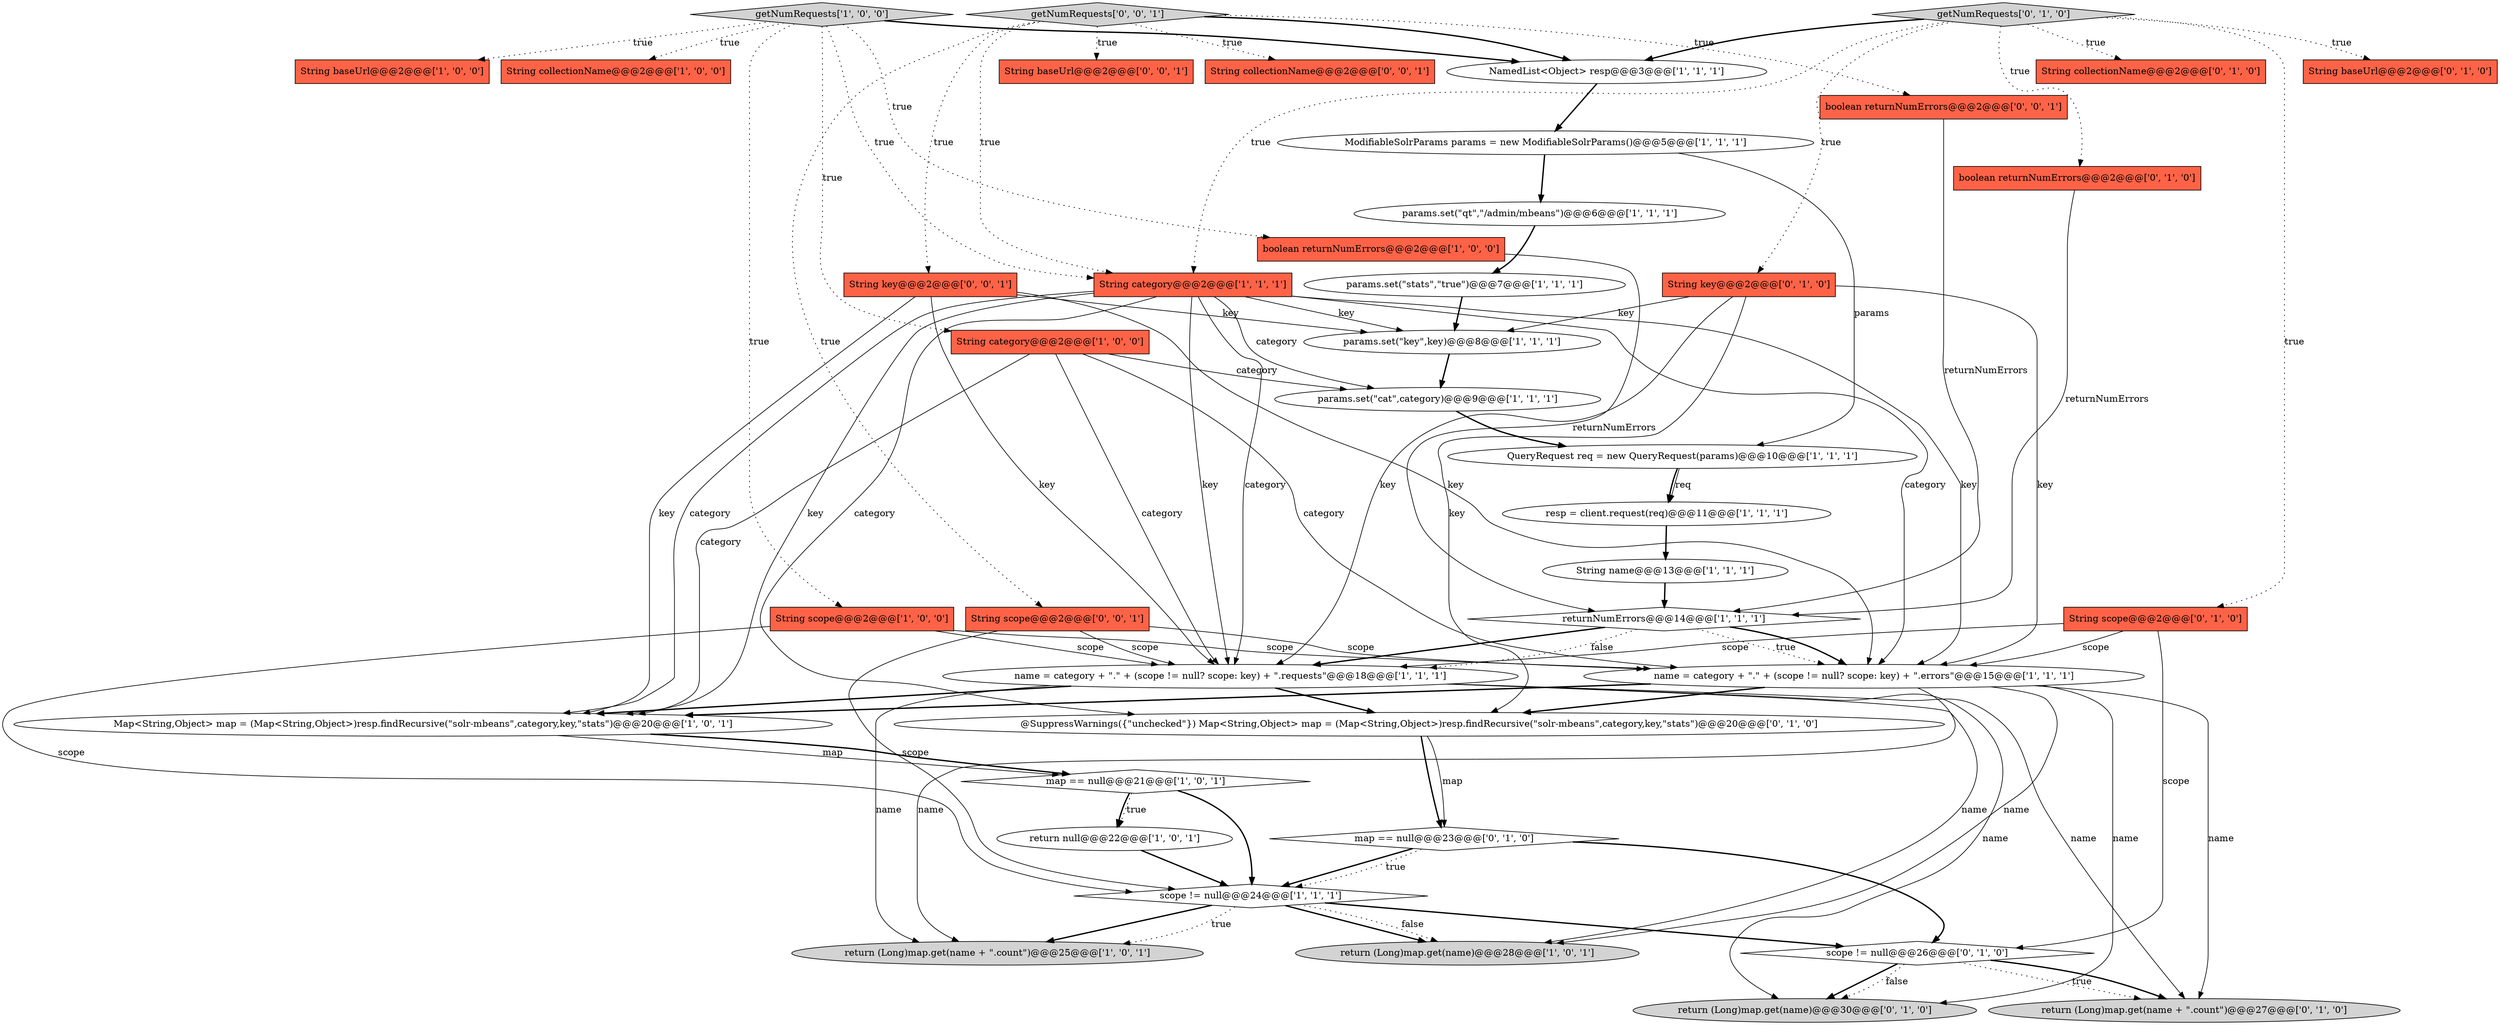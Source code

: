 digraph {
12 [style = filled, label = "String baseUrl@@@2@@@['1', '0', '0']", fillcolor = tomato, shape = box image = "AAA0AAABBB1BBB"];
21 [style = filled, label = "String collectionName@@@2@@@['1', '0', '0']", fillcolor = tomato, shape = box image = "AAA0AAABBB1BBB"];
27 [style = filled, label = "return (Long)map.get(name)@@@30@@@['0', '1', '0']", fillcolor = lightgray, shape = ellipse image = "AAA0AAABBB2BBB"];
7 [style = filled, label = "map == null@@@21@@@['1', '0', '1']", fillcolor = white, shape = diamond image = "AAA0AAABBB1BBB"];
6 [style = filled, label = "name = category + \".\" + (scope != null? scope: key) + \".requests\"@@@18@@@['1', '1', '1']", fillcolor = white, shape = ellipse image = "AAA0AAABBB1BBB"];
5 [style = filled, label = "name = category + \".\" + (scope != null? scope: key) + \".errors\"@@@15@@@['1', '1', '1']", fillcolor = white, shape = ellipse image = "AAA0AAABBB1BBB"];
19 [style = filled, label = "return null@@@22@@@['1', '0', '1']", fillcolor = white, shape = ellipse image = "AAA0AAABBB1BBB"];
41 [style = filled, label = "String baseUrl@@@2@@@['0', '0', '1']", fillcolor = tomato, shape = box image = "AAA0AAABBB3BBB"];
16 [style = filled, label = "NamedList<Object> resp@@@3@@@['1', '1', '1']", fillcolor = white, shape = ellipse image = "AAA0AAABBB1BBB"];
36 [style = filled, label = "String scope@@@2@@@['0', '0', '1']", fillcolor = tomato, shape = box image = "AAA0AAABBB3BBB"];
35 [style = filled, label = "return (Long)map.get(name + \".count\")@@@27@@@['0', '1', '0']", fillcolor = lightgray, shape = ellipse image = "AAA0AAABBB2BBB"];
4 [style = filled, label = "resp = client.request(req)@@@11@@@['1', '1', '1']", fillcolor = white, shape = ellipse image = "AAA0AAABBB1BBB"];
22 [style = filled, label = "return (Long)map.get(name + \".count\")@@@25@@@['1', '0', '1']", fillcolor = lightgray, shape = ellipse image = "AAA0AAABBB1BBB"];
34 [style = filled, label = "String collectionName@@@2@@@['0', '1', '0']", fillcolor = tomato, shape = box image = "AAA0AAABBB2BBB"];
24 [style = filled, label = "String name@@@13@@@['1', '1', '1']", fillcolor = white, shape = ellipse image = "AAA0AAABBB1BBB"];
40 [style = filled, label = "String collectionName@@@2@@@['0', '0', '1']", fillcolor = tomato, shape = box image = "AAA0AAABBB3BBB"];
33 [style = filled, label = "boolean returnNumErrors@@@2@@@['0', '1', '0']", fillcolor = tomato, shape = box image = "AAA0AAABBB2BBB"];
13 [style = filled, label = "returnNumErrors@@@14@@@['1', '1', '1']", fillcolor = white, shape = diamond image = "AAA0AAABBB1BBB"];
28 [style = filled, label = "String baseUrl@@@2@@@['0', '1', '0']", fillcolor = tomato, shape = box image = "AAA0AAABBB2BBB"];
23 [style = filled, label = "String category@@@2@@@['1', '1', '1']", fillcolor = tomato, shape = box image = "AAA0AAABBB1BBB"];
32 [style = filled, label = "@SuppressWarnings({\"unchecked\"}) Map<String,Object> map = (Map<String,Object>)resp.findRecursive(\"solr-mbeans\",category,key,\"stats\")@@@20@@@['0', '1', '0']", fillcolor = white, shape = ellipse image = "AAA0AAABBB2BBB"];
25 [style = filled, label = "scope != null@@@26@@@['0', '1', '0']", fillcolor = white, shape = diamond image = "AAA0AAABBB2BBB"];
15 [style = filled, label = "params.set(\"cat\",category)@@@9@@@['1', '1', '1']", fillcolor = white, shape = ellipse image = "AAA0AAABBB1BBB"];
29 [style = filled, label = "String key@@@2@@@['0', '1', '0']", fillcolor = tomato, shape = box image = "AAA0AAABBB2BBB"];
11 [style = filled, label = "getNumRequests['1', '0', '0']", fillcolor = lightgray, shape = diamond image = "AAA0AAABBB1BBB"];
9 [style = filled, label = "String category@@@2@@@['1', '0', '0']", fillcolor = tomato, shape = box image = "AAA0AAABBB1BBB"];
2 [style = filled, label = "ModifiableSolrParams params = new ModifiableSolrParams()@@@5@@@['1', '1', '1']", fillcolor = white, shape = ellipse image = "AAA0AAABBB1BBB"];
14 [style = filled, label = "String scope@@@2@@@['1', '0', '0']", fillcolor = tomato, shape = box image = "AAA0AAABBB1BBB"];
30 [style = filled, label = "getNumRequests['0', '1', '0']", fillcolor = lightgray, shape = diamond image = "AAA0AAABBB2BBB"];
10 [style = filled, label = "boolean returnNumErrors@@@2@@@['1', '0', '0']", fillcolor = tomato, shape = box image = "AAA0AAABBB1BBB"];
1 [style = filled, label = "scope != null@@@24@@@['1', '1', '1']", fillcolor = white, shape = diamond image = "AAA0AAABBB1BBB"];
17 [style = filled, label = "QueryRequest req = new QueryRequest(params)@@@10@@@['1', '1', '1']", fillcolor = white, shape = ellipse image = "AAA0AAABBB1BBB"];
37 [style = filled, label = "String key@@@2@@@['0', '0', '1']", fillcolor = tomato, shape = box image = "AAA0AAABBB3BBB"];
39 [style = filled, label = "getNumRequests['0', '0', '1']", fillcolor = lightgray, shape = diamond image = "AAA0AAABBB3BBB"];
31 [style = filled, label = "String scope@@@2@@@['0', '1', '0']", fillcolor = tomato, shape = box image = "AAA0AAABBB2BBB"];
0 [style = filled, label = "params.set(\"stats\",\"true\")@@@7@@@['1', '1', '1']", fillcolor = white, shape = ellipse image = "AAA0AAABBB1BBB"];
38 [style = filled, label = "boolean returnNumErrors@@@2@@@['0', '0', '1']", fillcolor = tomato, shape = box image = "AAA0AAABBB3BBB"];
26 [style = filled, label = "map == null@@@23@@@['0', '1', '0']", fillcolor = white, shape = diamond image = "AAA0AAABBB2BBB"];
8 [style = filled, label = "Map<String,Object> map = (Map<String,Object>)resp.findRecursive(\"solr-mbeans\",category,key,\"stats\")@@@20@@@['1', '0', '1']", fillcolor = white, shape = ellipse image = "AAA0AAABBB1BBB"];
20 [style = filled, label = "return (Long)map.get(name)@@@28@@@['1', '0', '1']", fillcolor = lightgray, shape = ellipse image = "AAA0AAABBB1BBB"];
18 [style = filled, label = "params.set(\"qt\",\"/admin/mbeans\")@@@6@@@['1', '1', '1']", fillcolor = white, shape = ellipse image = "AAA0AAABBB1BBB"];
3 [style = filled, label = "params.set(\"key\",key)@@@8@@@['1', '1', '1']", fillcolor = white, shape = ellipse image = "AAA0AAABBB1BBB"];
39->36 [style = dotted, label="true"];
9->5 [style = solid, label="category"];
13->6 [style = dotted, label="false"];
25->35 [style = dotted, label="true"];
11->12 [style = dotted, label="true"];
1->20 [style = bold, label=""];
13->5 [style = dotted, label="true"];
37->6 [style = solid, label="key"];
1->20 [style = dotted, label="false"];
25->35 [style = bold, label=""];
31->5 [style = solid, label="scope"];
19->1 [style = bold, label=""];
15->17 [style = bold, label=""];
5->27 [style = solid, label="name"];
5->22 [style = solid, label="name"];
23->8 [style = solid, label="key"];
6->22 [style = solid, label="name"];
18->0 [style = bold, label=""];
31->6 [style = solid, label="scope"];
30->33 [style = dotted, label="true"];
29->32 [style = solid, label="key"];
23->5 [style = solid, label="category"];
6->32 [style = bold, label=""];
0->3 [style = bold, label=""];
11->16 [style = bold, label=""];
9->6 [style = solid, label="category"];
7->1 [style = bold, label=""];
11->10 [style = dotted, label="true"];
26->1 [style = bold, label=""];
5->20 [style = solid, label="name"];
1->22 [style = dotted, label="true"];
11->14 [style = dotted, label="true"];
14->5 [style = solid, label="scope"];
8->7 [style = solid, label="map"];
31->25 [style = solid, label="scope"];
2->18 [style = bold, label=""];
6->20 [style = solid, label="name"];
23->8 [style = solid, label="category"];
32->26 [style = bold, label=""];
25->27 [style = bold, label=""];
30->29 [style = dotted, label="true"];
9->15 [style = solid, label="category"];
26->1 [style = dotted, label="true"];
30->23 [style = dotted, label="true"];
13->5 [style = bold, label=""];
39->40 [style = dotted, label="true"];
30->28 [style = dotted, label="true"];
29->6 [style = solid, label="key"];
24->13 [style = bold, label=""];
29->5 [style = solid, label="key"];
32->26 [style = solid, label="map"];
4->24 [style = bold, label=""];
39->16 [style = bold, label=""];
23->6 [style = solid, label="key"];
25->27 [style = dotted, label="false"];
11->9 [style = dotted, label="true"];
23->5 [style = solid, label="key"];
30->34 [style = dotted, label="true"];
5->32 [style = bold, label=""];
39->23 [style = dotted, label="true"];
39->37 [style = dotted, label="true"];
6->27 [style = solid, label="name"];
9->8 [style = solid, label="category"];
38->13 [style = solid, label="returnNumErrors"];
13->6 [style = bold, label=""];
6->35 [style = solid, label="name"];
37->5 [style = solid, label="key"];
7->19 [style = bold, label=""];
1->25 [style = bold, label=""];
17->4 [style = bold, label=""];
33->13 [style = solid, label="returnNumErrors"];
30->31 [style = dotted, label="true"];
5->8 [style = bold, label=""];
14->6 [style = solid, label="scope"];
37->8 [style = solid, label="key"];
7->19 [style = dotted, label="true"];
26->25 [style = bold, label=""];
17->4 [style = solid, label="req"];
11->23 [style = dotted, label="true"];
39->38 [style = dotted, label="true"];
23->15 [style = solid, label="category"];
36->5 [style = solid, label="scope"];
36->6 [style = solid, label="scope"];
3->15 [style = bold, label=""];
16->2 [style = bold, label=""];
5->35 [style = solid, label="name"];
36->1 [style = solid, label="scope"];
8->7 [style = bold, label=""];
14->1 [style = solid, label="scope"];
1->22 [style = bold, label=""];
23->3 [style = solid, label="key"];
23->6 [style = solid, label="category"];
39->41 [style = dotted, label="true"];
6->8 [style = bold, label=""];
2->17 [style = solid, label="params"];
37->3 [style = solid, label="key"];
11->21 [style = dotted, label="true"];
30->16 [style = bold, label=""];
10->13 [style = solid, label="returnNumErrors"];
29->3 [style = solid, label="key"];
23->32 [style = solid, label="category"];
}
